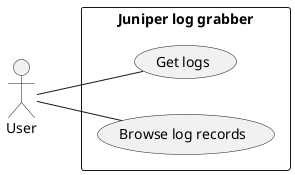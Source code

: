 @startuml
left to right direction
skinparam monochrome true
skinparam backgroundcolor transparent
skinparam packageStyle rectangle
actor User
rectangle "Juniper log grabber" {
  User -- (Get logs)
  User -- (Browse log records)
}
@enduml
